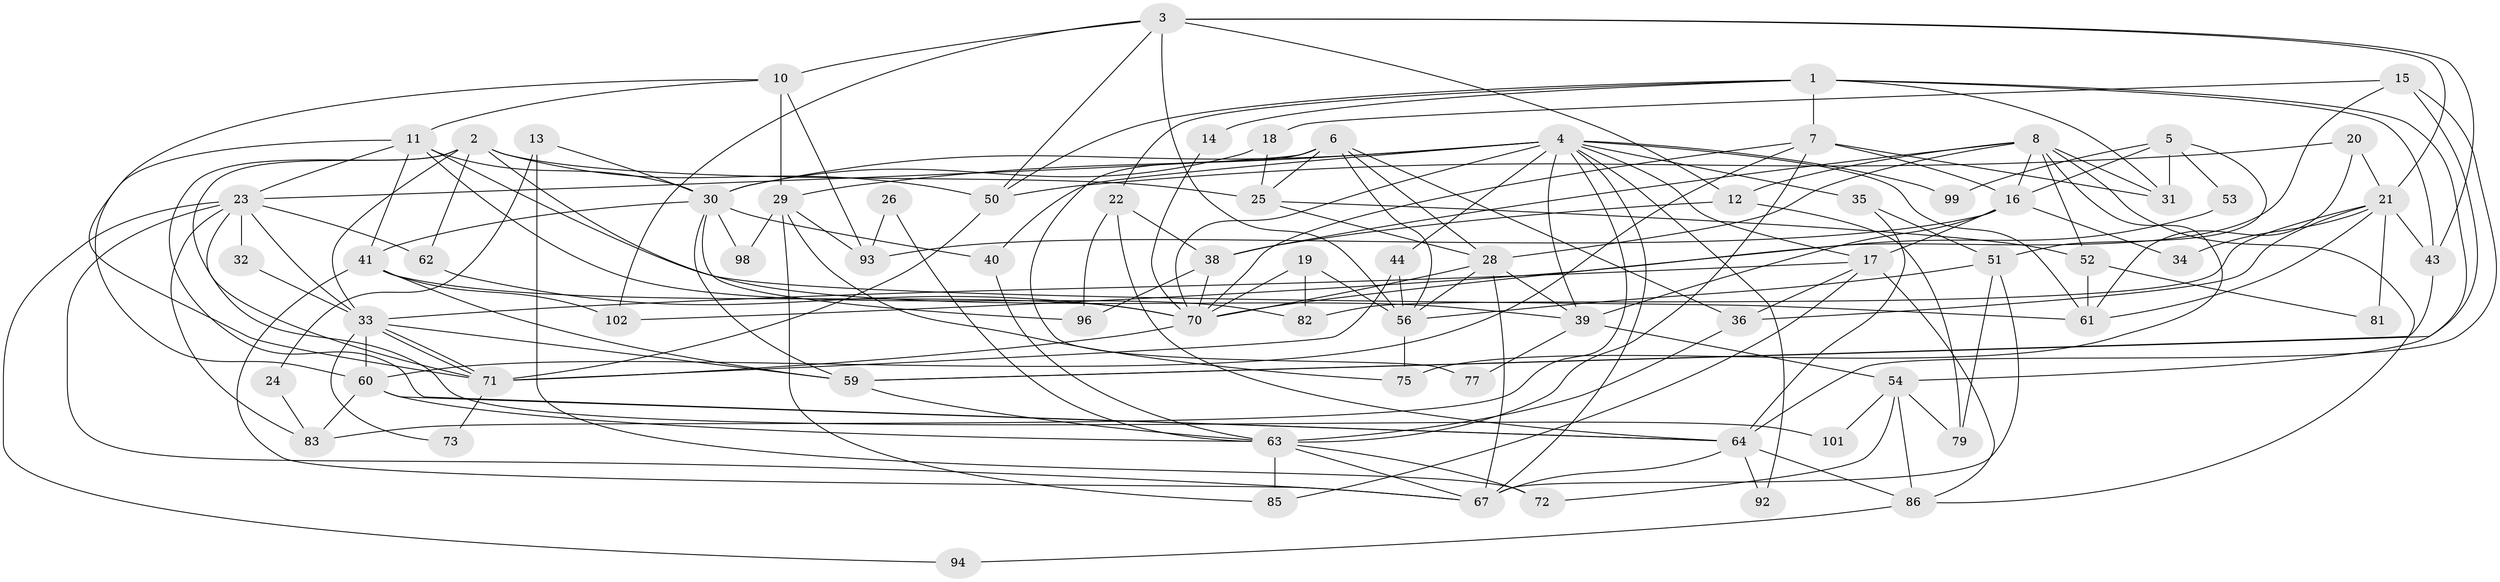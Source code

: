 // original degree distribution, {5: 0.12380952380952381, 6: 0.09523809523809523, 8: 0.02857142857142857, 2: 0.18095238095238095, 4: 0.23809523809523808, 7: 0.06666666666666667, 3: 0.26666666666666666}
// Generated by graph-tools (version 1.1) at 2025/11/02/27/25 16:11:18]
// undirected, 73 vertices, 175 edges
graph export_dot {
graph [start="1"]
  node [color=gray90,style=filled];
  1 [super="+105"];
  2 [super="+55"];
  3 [super="+69"];
  4 [super="+45"];
  5 [super="+37"];
  6 [super="+9"];
  7 [super="+42"];
  8 [super="+46"];
  10 [super="+88"];
  11;
  12 [super="+48"];
  13;
  14;
  15;
  16 [super="+68"];
  17;
  18;
  19;
  20;
  21;
  22;
  23 [super="+27"];
  24;
  25 [super="+95"];
  26;
  28 [super="+49"];
  29;
  30 [super="+57"];
  31;
  32;
  33 [super="+97"];
  34;
  35;
  36;
  38 [super="+58"];
  39 [super="+103"];
  40;
  41 [super="+87"];
  43 [super="+47"];
  44;
  50 [super="+80"];
  51 [super="+66"];
  52;
  53;
  54 [super="+91"];
  56 [super="+78"];
  59 [super="+65"];
  60 [super="+89"];
  61 [super="+104"];
  62;
  63 [super="+90"];
  64 [super="+84"];
  67 [super="+76"];
  70 [super="+74"];
  71 [super="+100"];
  72;
  73;
  75;
  77;
  79;
  81;
  82;
  83;
  85;
  86;
  92;
  93;
  94;
  96;
  98;
  99;
  101;
  102;
  1 -- 43;
  1 -- 22;
  1 -- 14;
  1 -- 31;
  1 -- 50;
  1 -- 54;
  1 -- 7;
  2 -- 33;
  2 -- 39;
  2 -- 71;
  2 -- 64;
  2 -- 50;
  2 -- 62;
  2 -- 25;
  3 -- 102;
  3 -- 12;
  3 -- 50;
  3 -- 21;
  3 -- 10;
  3 -- 56;
  3 -- 43;
  4 -- 17;
  4 -- 29;
  4 -- 35;
  4 -- 39;
  4 -- 83;
  4 -- 61;
  4 -- 99;
  4 -- 70;
  4 -- 40;
  4 -- 44;
  4 -- 30;
  4 -- 92;
  4 -- 67;
  5 -- 31;
  5 -- 16;
  5 -- 99;
  5 -- 51;
  5 -- 53;
  6 -- 36;
  6 -- 28;
  6 -- 56;
  6 -- 77;
  6 -- 23;
  6 -- 25;
  7 -- 31;
  7 -- 63;
  7 -- 70;
  7 -- 16;
  7 -- 60;
  8 -- 52;
  8 -- 86;
  8 -- 12;
  8 -- 28;
  8 -- 31;
  8 -- 75;
  8 -- 16;
  8 -- 38;
  10 -- 93;
  10 -- 71;
  10 -- 11;
  10 -- 29;
  11 -- 41;
  11 -- 60;
  11 -- 61;
  11 -- 82;
  11 -- 23;
  11 -- 30;
  12 -- 79;
  12 -- 38 [weight=2];
  13 -- 30;
  13 -- 72;
  13 -- 24;
  14 -- 70;
  15 -- 18;
  15 -- 102;
  15 -- 59;
  15 -- 64;
  16 -- 17;
  16 -- 93;
  16 -- 34;
  16 -- 39;
  17 -- 36;
  17 -- 85;
  17 -- 86;
  17 -- 33;
  18 -- 25 [weight=2];
  18 -- 30;
  19 -- 82;
  19 -- 56;
  19 -- 70;
  20 -- 21;
  20 -- 61;
  20 -- 50;
  21 -- 36;
  21 -- 34;
  21 -- 43;
  21 -- 61;
  21 -- 81;
  21 -- 82;
  22 -- 96;
  22 -- 38;
  22 -- 64;
  23 -- 62 [weight=2];
  23 -- 32;
  23 -- 83;
  23 -- 101;
  23 -- 33;
  23 -- 94;
  23 -- 67;
  24 -- 83;
  25 -- 28;
  25 -- 52;
  26 -- 93;
  26 -- 63;
  28 -- 67;
  28 -- 70;
  28 -- 56;
  28 -- 39;
  29 -- 75;
  29 -- 85;
  29 -- 93;
  29 -- 98;
  30 -- 40;
  30 -- 96;
  30 -- 98;
  30 -- 59;
  30 -- 41;
  32 -- 33;
  33 -- 71;
  33 -- 71;
  33 -- 60;
  33 -- 73;
  33 -- 59;
  35 -- 64;
  35 -- 51;
  36 -- 63;
  38 -- 96;
  38 -- 70;
  39 -- 77;
  39 -- 54;
  40 -- 63;
  41 -- 70;
  41 -- 102;
  41 -- 59;
  41 -- 67;
  43 -- 59;
  44 -- 71;
  44 -- 56;
  50 -- 71;
  51 -- 67;
  51 -- 79;
  51 -- 56;
  52 -- 61;
  52 -- 81;
  53 -- 70;
  54 -- 86;
  54 -- 79;
  54 -- 101;
  54 -- 72;
  56 -- 75;
  59 -- 63;
  60 -- 63;
  60 -- 64;
  60 -- 83;
  62 -- 70;
  63 -- 85;
  63 -- 72;
  63 -- 67;
  64 -- 86;
  64 -- 92;
  64 -- 67;
  70 -- 71;
  71 -- 73;
  86 -- 94;
}
